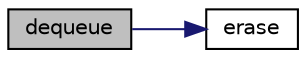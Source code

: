 digraph "dequeue"
{
 // LATEX_PDF_SIZE
  edge [fontname="Helvetica",fontsize="10",labelfontname="Helvetica",labelfontsize="10"];
  node [fontname="Helvetica",fontsize="10",shape=record];
  rankdir="LR";
  Node1 [label="dequeue",height=0.2,width=0.4,color="black", fillcolor="grey75", style="filled", fontcolor="black",tooltip="Erases the earliest available enqueued data of the provided queue."];
  Node1 -> Node2 [color="midnightblue",fontsize="10",style="solid",fontname="Helvetica"];
  Node2 [label="erase",height=0.2,width=0.4,color="black", fillcolor="white", style="filled",URL="$node_8h.html#ab375d736ae4cb67dc8ca8a72ca87efa0",tooltip="Erases the element of the list specified by index."];
}
